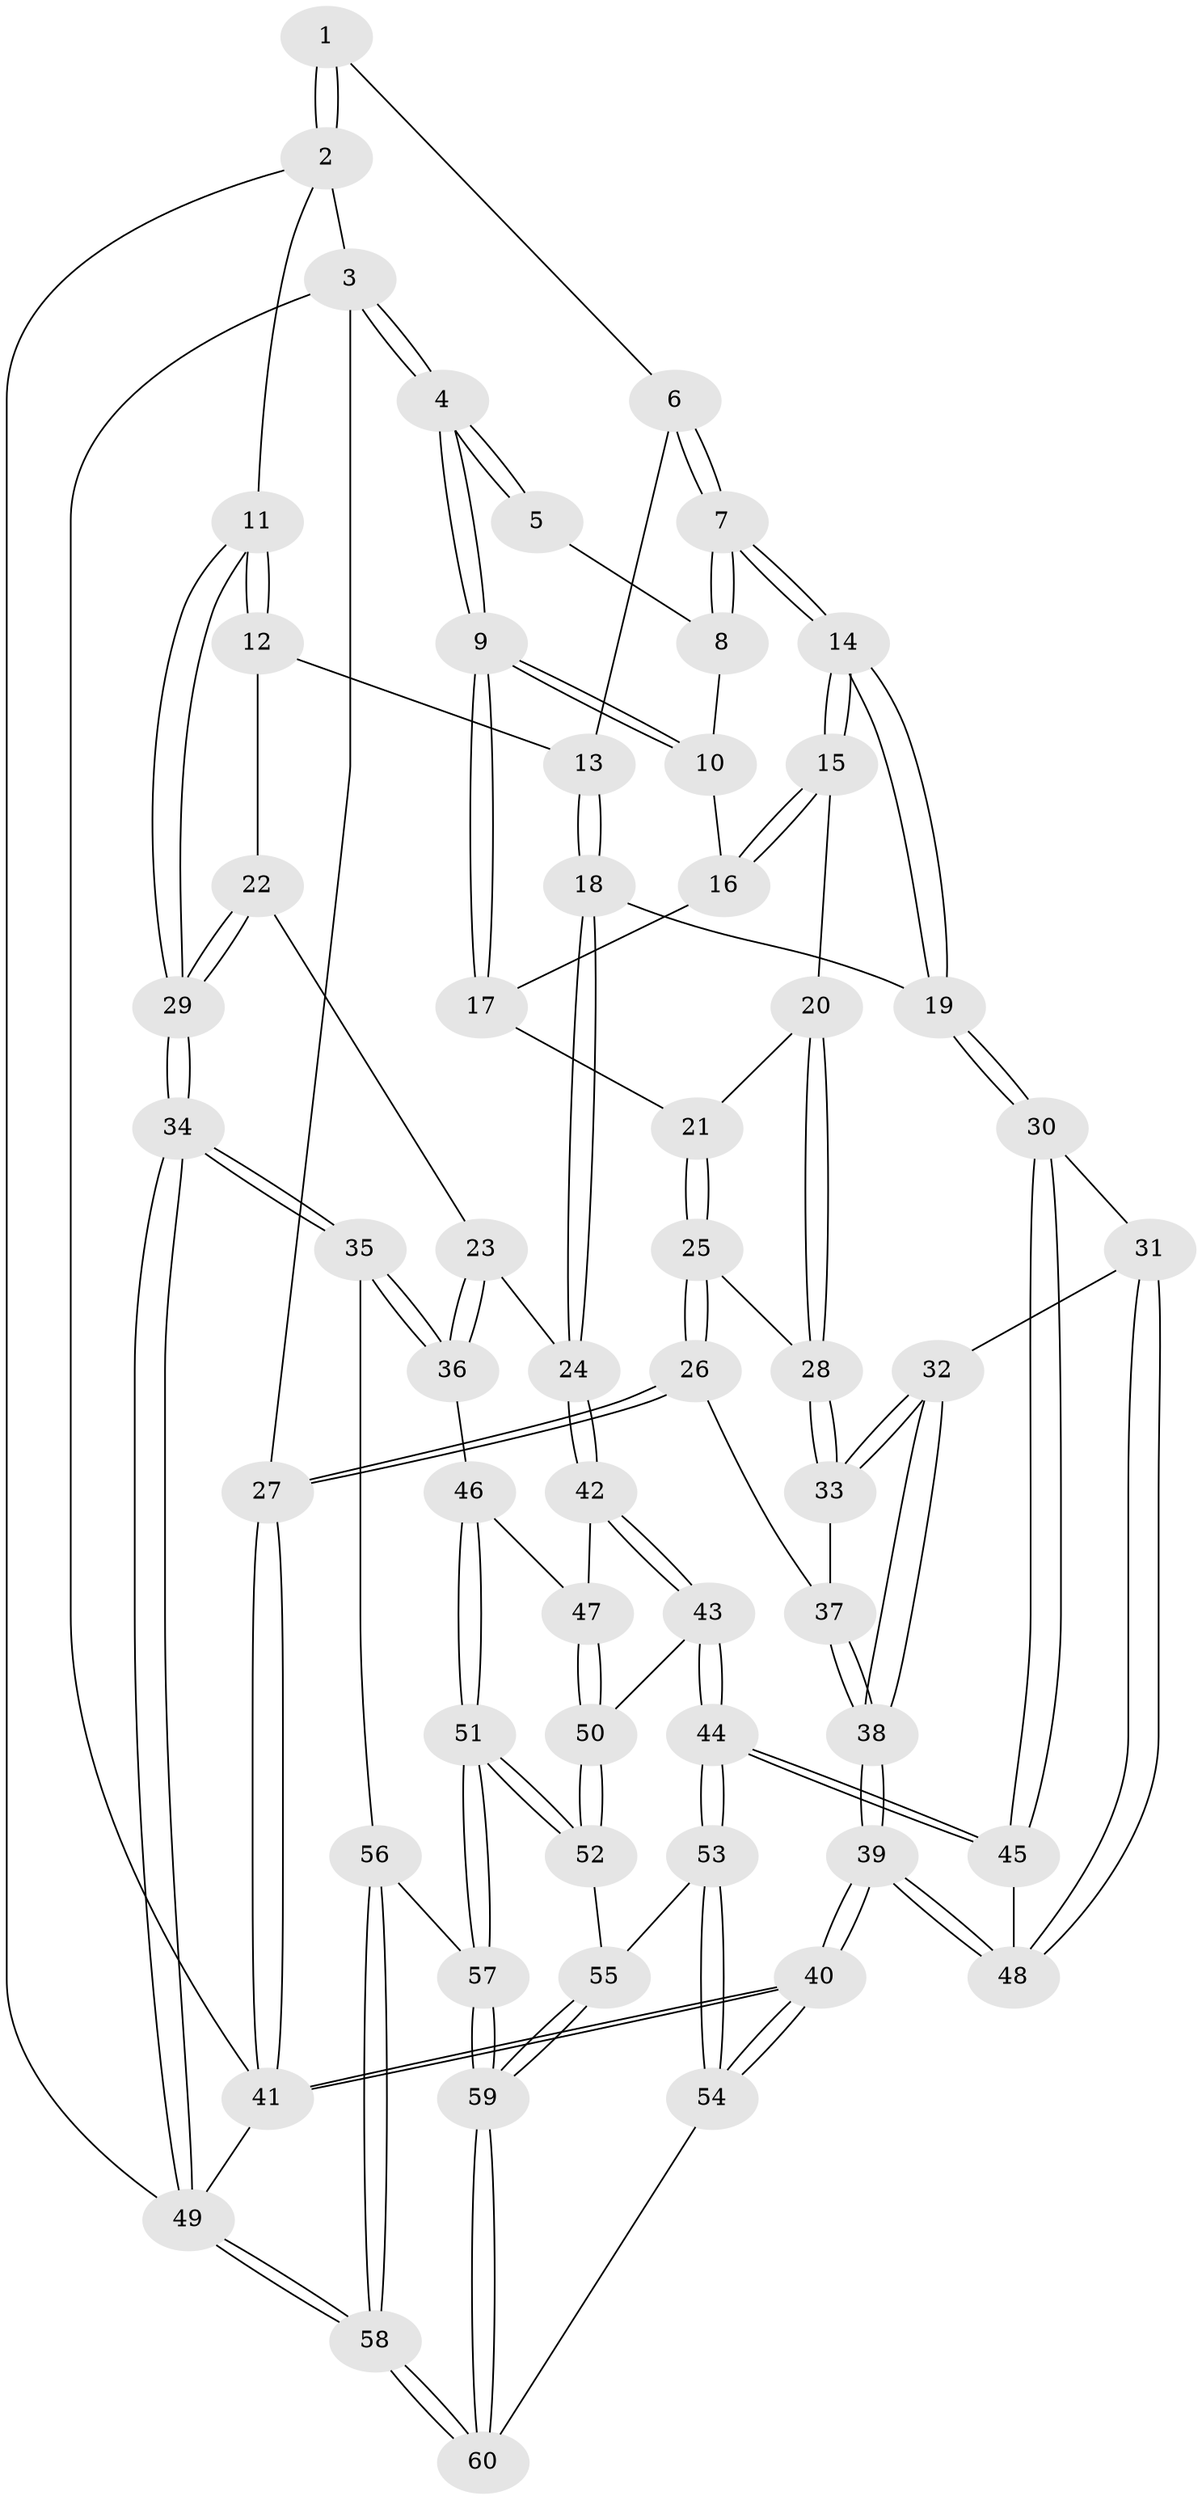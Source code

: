 // coarse degree distribution, {1: 0.05555555555555555, 2: 0.05555555555555555, 4: 0.2777777777777778, 3: 0.4444444444444444, 5: 0.05555555555555555, 8: 0.1111111111111111}
// Generated by graph-tools (version 1.1) at 2025/07/03/04/25 22:07:07]
// undirected, 60 vertices, 147 edges
graph export_dot {
graph [start="1"]
  node [color=gray90,style=filled];
  1 [pos="+0.7870228006445164+0"];
  2 [pos="+1+0"];
  3 [pos="+0+0"];
  4 [pos="+0+0"];
  5 [pos="+0.5838167722192394+0"];
  6 [pos="+0.7418837901654943+0.07465970843994897"];
  7 [pos="+0.5233874244935594+0.2907031653731485"];
  8 [pos="+0.426211650686884+0.14625218778866408"];
  9 [pos="+0+0"];
  10 [pos="+0.26362648482163825+0.1385739207789885"];
  11 [pos="+1+0.25523975505301594"];
  12 [pos="+0.880332374657275+0.3373773571187177"];
  13 [pos="+0.7923801798459925+0.2918314534794381"];
  14 [pos="+0.5067238552126435+0.44537949613421124"];
  15 [pos="+0.3558343802809447+0.4043795982853381"];
  16 [pos="+0.2981071647104709+0.28903251078390263"];
  17 [pos="+0.11912615525826324+0.32433998268153963"];
  18 [pos="+0.5702844774883072+0.49896999449551405"];
  19 [pos="+0.5378702388024215+0.4888566290562004"];
  20 [pos="+0.2654346440803003+0.43571706668601506"];
  21 [pos="+0.15208701902659788+0.3898231278804576"];
  22 [pos="+0.8575768801647273+0.47331453069981383"];
  23 [pos="+0.812914021031438+0.5070023489737252"];
  24 [pos="+0.5909953246387988+0.5156218110015389"];
  25 [pos="+0.05140162660214941+0.5110709104015415"];
  26 [pos="+0+0.530084650299855"];
  27 [pos="+0+0.5314464427843166"];
  28 [pos="+0.198250478413658+0.5667763643821215"];
  29 [pos="+1+0.5557872997756804"];
  30 [pos="+0.4477269877766158+0.6021589097703836"];
  31 [pos="+0.38296071349771316+0.6382854359296508"];
  32 [pos="+0.2399508203460508+0.6905310482442102"];
  33 [pos="+0.21949288271572578+0.6440840691414392"];
  34 [pos="+1+0.752249633256601"];
  35 [pos="+0.9969698110918744+0.7544553803380372"];
  36 [pos="+0.9551508472608718+0.7500711574903673"];
  37 [pos="+0.06772613214340203+0.6121428229632667"];
  38 [pos="+0.17453562110725732+0.8322447218162985"];
  39 [pos="+0.1514070675886692+0.8972091765159533"];
  40 [pos="+0+1"];
  41 [pos="+0+1"];
  42 [pos="+0.6763300676793128+0.6891337082500871"];
  43 [pos="+0.6161717580678838+0.7993096641983142"];
  44 [pos="+0.5277684170346818+0.8679371938656726"];
  45 [pos="+0.4846357716316837+0.8376767334209483"];
  46 [pos="+0.9082721255575684+0.7581241547275954"];
  47 [pos="+0.7860476063863371+0.7331935519491785"];
  48 [pos="+0.39549480814070925+0.8369589754827844"];
  49 [pos="+1+1"];
  50 [pos="+0.710354022302781+0.8965173522904091"];
  51 [pos="+0.767990665245085+0.9524066566066548"];
  52 [pos="+0.71480057476819+0.9084021825820195"];
  53 [pos="+0.5286027112987749+0.878670335475849"];
  54 [pos="+0.4133168303519859+1"];
  55 [pos="+0.6290835734422706+0.9372959673955714"];
  56 [pos="+0.8825805694143602+0.9553228800321251"];
  57 [pos="+0.7686142093540869+0.9583794034147889"];
  58 [pos="+1+1"];
  59 [pos="+0.7366895822076192+1"];
  60 [pos="+0.7367829507824756+1"];
  1 -- 2;
  1 -- 2;
  1 -- 6;
  2 -- 3;
  2 -- 11;
  2 -- 49;
  3 -- 4;
  3 -- 4;
  3 -- 27;
  3 -- 41;
  4 -- 5;
  4 -- 5;
  4 -- 9;
  4 -- 9;
  5 -- 8;
  6 -- 7;
  6 -- 7;
  6 -- 13;
  7 -- 8;
  7 -- 8;
  7 -- 14;
  7 -- 14;
  8 -- 10;
  9 -- 10;
  9 -- 10;
  9 -- 17;
  9 -- 17;
  10 -- 16;
  11 -- 12;
  11 -- 12;
  11 -- 29;
  11 -- 29;
  12 -- 13;
  12 -- 22;
  13 -- 18;
  13 -- 18;
  14 -- 15;
  14 -- 15;
  14 -- 19;
  14 -- 19;
  15 -- 16;
  15 -- 16;
  15 -- 20;
  16 -- 17;
  17 -- 21;
  18 -- 19;
  18 -- 24;
  18 -- 24;
  19 -- 30;
  19 -- 30;
  20 -- 21;
  20 -- 28;
  20 -- 28;
  21 -- 25;
  21 -- 25;
  22 -- 23;
  22 -- 29;
  22 -- 29;
  23 -- 24;
  23 -- 36;
  23 -- 36;
  24 -- 42;
  24 -- 42;
  25 -- 26;
  25 -- 26;
  25 -- 28;
  26 -- 27;
  26 -- 27;
  26 -- 37;
  27 -- 41;
  27 -- 41;
  28 -- 33;
  28 -- 33;
  29 -- 34;
  29 -- 34;
  30 -- 31;
  30 -- 45;
  30 -- 45;
  31 -- 32;
  31 -- 48;
  31 -- 48;
  32 -- 33;
  32 -- 33;
  32 -- 38;
  32 -- 38;
  33 -- 37;
  34 -- 35;
  34 -- 35;
  34 -- 49;
  34 -- 49;
  35 -- 36;
  35 -- 36;
  35 -- 56;
  36 -- 46;
  37 -- 38;
  37 -- 38;
  38 -- 39;
  38 -- 39;
  39 -- 40;
  39 -- 40;
  39 -- 48;
  39 -- 48;
  40 -- 41;
  40 -- 41;
  40 -- 54;
  40 -- 54;
  41 -- 49;
  42 -- 43;
  42 -- 43;
  42 -- 47;
  43 -- 44;
  43 -- 44;
  43 -- 50;
  44 -- 45;
  44 -- 45;
  44 -- 53;
  44 -- 53;
  45 -- 48;
  46 -- 47;
  46 -- 51;
  46 -- 51;
  47 -- 50;
  47 -- 50;
  49 -- 58;
  49 -- 58;
  50 -- 52;
  50 -- 52;
  51 -- 52;
  51 -- 52;
  51 -- 57;
  51 -- 57;
  52 -- 55;
  53 -- 54;
  53 -- 54;
  53 -- 55;
  54 -- 60;
  55 -- 59;
  55 -- 59;
  56 -- 57;
  56 -- 58;
  56 -- 58;
  57 -- 59;
  57 -- 59;
  58 -- 60;
  58 -- 60;
  59 -- 60;
  59 -- 60;
}
